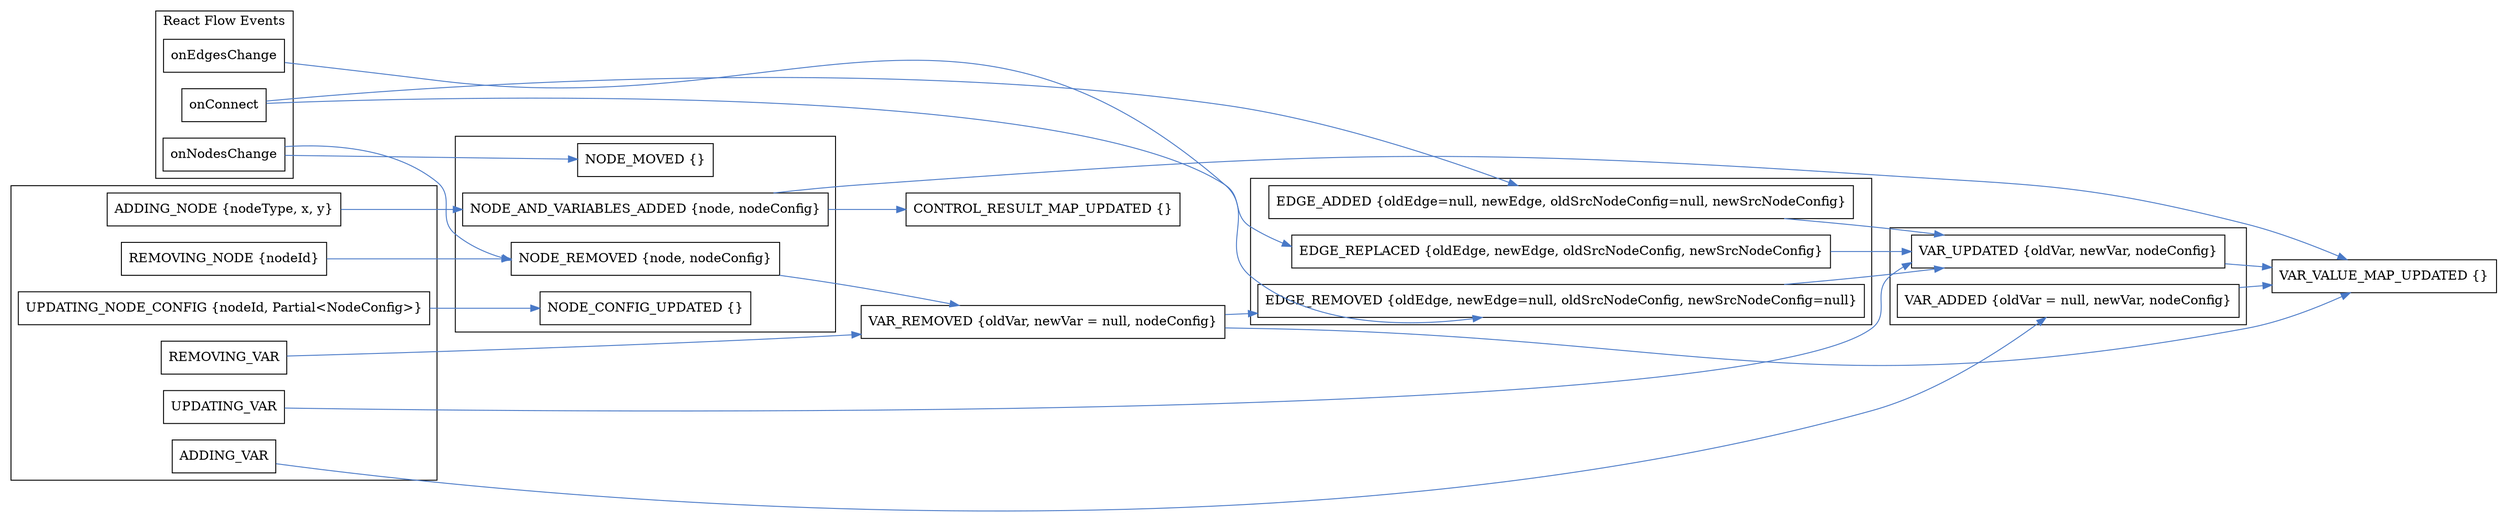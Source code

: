 digraph {
  rankdir = "LR";
  
  node [shape = "sqaure";];
  edge [color = "#4979c7";];
  
  onNodesChange -> NODE_REMOVED;
  NODE_REMOVED [label = "NODE_REMOVED {node, nodeConfig}";];
  onNodesChange -> NODE_MOVED;
  NODE_MOVED [label = "NODE_MOVED {}";];
  onEdgesChange -> EDGE_REMOVED;
  EDGE_REMOVED [label = "EDGE_REMOVED {oldEdge, newEdge=null, oldSrcNodeConfig, newSrcNodeConfig=null}";];
  onConnect -> EDGE_ADDED;
  EDGE_ADDED [label = "EDGE_ADDED {oldEdge=null, newEdge, oldSrcNodeConfig=null, newSrcNodeConfig}";];
  onConnect -> EDGE_REPLACED;
  EDGE_REPLACED [label = "EDGE_REPLACED {oldEdge, newEdge, oldSrcNodeConfig, newSrcNodeConfig}";];
  
  ADDING_NODE -> NODE_AND_VARIABLES_ADDED;
  ADDING_NODE [label = "ADDING_NODE {nodeType, x, y}";];
  NODE_AND_VARIABLES_ADDED [label = "NODE_AND_VARIABLES_ADDED {node, nodeConfig}";];
  
  UPDATING_NODE_CONFIG -> NODE_CONFIG_UPDATED;
  UPDATING_NODE_CONFIG [label = "UPDATING_NODE_CONFIG {nodeId, Partial<NodeConfig>}";];
  NODE_CONFIG_UPDATED [label = "NODE_CONFIG_UPDATED {}";];
  REMOVING_NODE -> NODE_REMOVED;
  REMOVING_NODE [label = "REMOVING_NODE {nodeId}";];
  NODE_REMOVED [label = "NODE_REMOVED {node, nodeConfig}";];
  
  ADDING_VAR -> VAR_ADDED;
  VAR_ADDED [label = "VAR_ADDED {oldVar = null, newVar, nodeConfig}";];
  REMOVING_VAR -> VAR_REMOVED;
  VAR_REMOVED [label = "VAR_REMOVED {oldVar, newVar = null, nodeConfig}";];
  UPDATING_VAR -> VAR_UPDATED;
  VAR_UPDATED [label = "VAR_UPDATED {oldVar, newVar, nodeConfig}";];
  
  // Derived
  
  NODE_REMOVED -> VAR_REMOVED;
  NODE_AND_VARIABLES_ADDED -> VAR_VALUE_MAP_UPDATED;
  NODE_AND_VARIABLES_ADDED -> CONTROL_RESULT_MAP_UPDATED;
  
  VAR_REMOVED -> EDGE_REMOVED;
  
  {EDGE_ADDED EDGE_REPLACED EDGE_REMOVED} -> VAR_UPDATED;
  
  {VAR_ADDED VAR_UPDATED VAR_REMOVED} -> VAR_VALUE_MAP_UPDATED;
  
  VAR_VALUE_MAP_UPDATED [label = "VAR_VALUE_MAP_UPDATED {}";];
  
  CONTROL_RESULT_MAP_UPDATED [label = "CONTROL_RESULT_MAP_UPDATED {}";];
  
  // For easier viewing
  
  subgraph cluster {
    label = "React Flow Events";
    onNodesChange;
    onEdgesChange;
    onConnect;
  }
  
  subgraph cluster_edge_node {
    ADDING_NODE;
    UPDATING_NODE_CONFIG;
    REMOVING_NODE;
    ADDING_VAR;
    UPDATING_VAR;
    REMOVING_VAR;
  }
  
  subgraph cluster_nodes {
    NODE_AND_VARIABLES_ADDED;
    NODE_MOVED;
    NODE_CONFIG_UPDATED;
    NODE_REMOVED;
  }
  
  subgraph cluster_edges {
    EDGE_ADDED;
    EDGE_REMOVED;
    EDGE_REPLACED;
  }
  
  subgraph cluster_vars {
    VAR_ADDED;
    VAR_UPDATED;
  }
}
